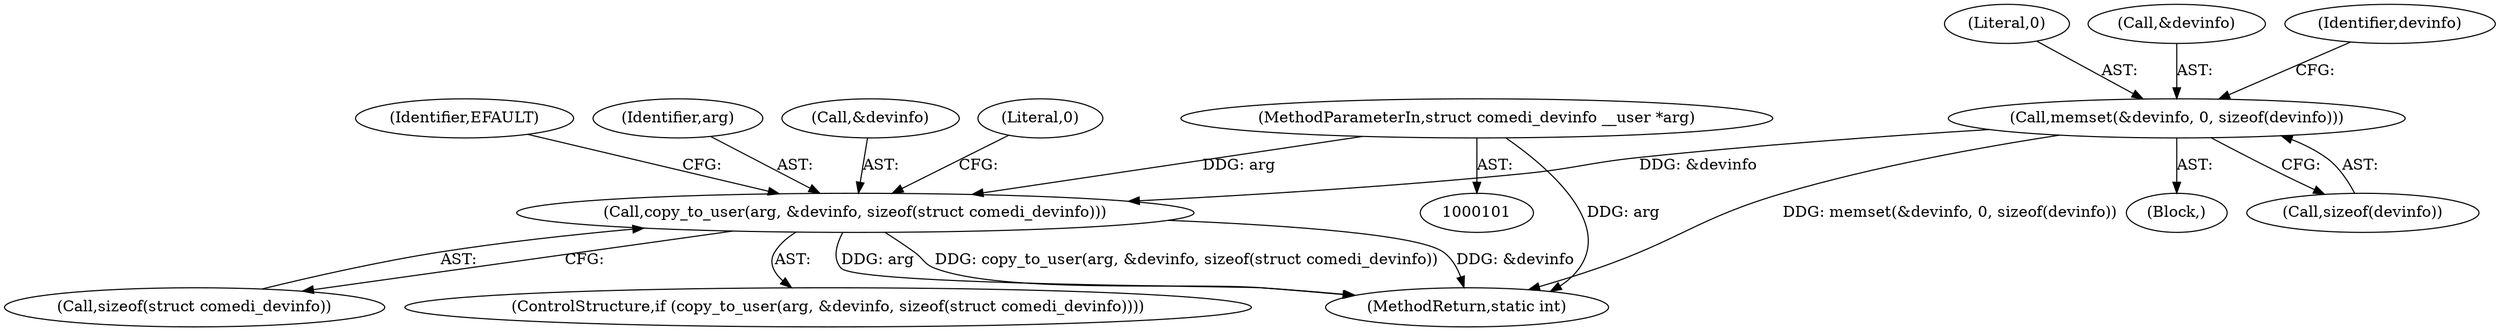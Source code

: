 digraph "0_linux_819cbb120eaec7e014e5abd029260db1ca8c5735@API" {
"1000204" [label="(Call,copy_to_user(arg, &devinfo, sizeof(struct comedi_devinfo)))"];
"1000103" [label="(MethodParameterIn,struct comedi_devinfo __user *arg)"];
"1000131" [label="(Call,memset(&devinfo, 0, sizeof(devinfo)))"];
"1000204" [label="(Call,copy_to_user(arg, &devinfo, sizeof(struct comedi_devinfo)))"];
"1000205" [label="(Identifier,arg)"];
"1000134" [label="(Literal,0)"];
"1000206" [label="(Call,&devinfo)"];
"1000132" [label="(Call,&devinfo)"];
"1000103" [label="(MethodParameterIn,struct comedi_devinfo __user *arg)"];
"1000208" [label="(Call,sizeof(struct comedi_devinfo))"];
"1000135" [label="(Call,sizeof(devinfo))"];
"1000139" [label="(Identifier,devinfo)"];
"1000215" [label="(MethodReturn,static int)"];
"1000203" [label="(ControlStructure,if (copy_to_user(arg, &devinfo, sizeof(struct comedi_devinfo))))"];
"1000214" [label="(Literal,0)"];
"1000105" [label="(Block,)"];
"1000131" [label="(Call,memset(&devinfo, 0, sizeof(devinfo)))"];
"1000212" [label="(Identifier,EFAULT)"];
"1000204" -> "1000203"  [label="AST: "];
"1000204" -> "1000208"  [label="CFG: "];
"1000205" -> "1000204"  [label="AST: "];
"1000206" -> "1000204"  [label="AST: "];
"1000208" -> "1000204"  [label="AST: "];
"1000212" -> "1000204"  [label="CFG: "];
"1000214" -> "1000204"  [label="CFG: "];
"1000204" -> "1000215"  [label="DDG: &devinfo"];
"1000204" -> "1000215"  [label="DDG: arg"];
"1000204" -> "1000215"  [label="DDG: copy_to_user(arg, &devinfo, sizeof(struct comedi_devinfo))"];
"1000103" -> "1000204"  [label="DDG: arg"];
"1000131" -> "1000204"  [label="DDG: &devinfo"];
"1000103" -> "1000101"  [label="AST: "];
"1000103" -> "1000215"  [label="DDG: arg"];
"1000131" -> "1000105"  [label="AST: "];
"1000131" -> "1000135"  [label="CFG: "];
"1000132" -> "1000131"  [label="AST: "];
"1000134" -> "1000131"  [label="AST: "];
"1000135" -> "1000131"  [label="AST: "];
"1000139" -> "1000131"  [label="CFG: "];
"1000131" -> "1000215"  [label="DDG: memset(&devinfo, 0, sizeof(devinfo))"];
}
